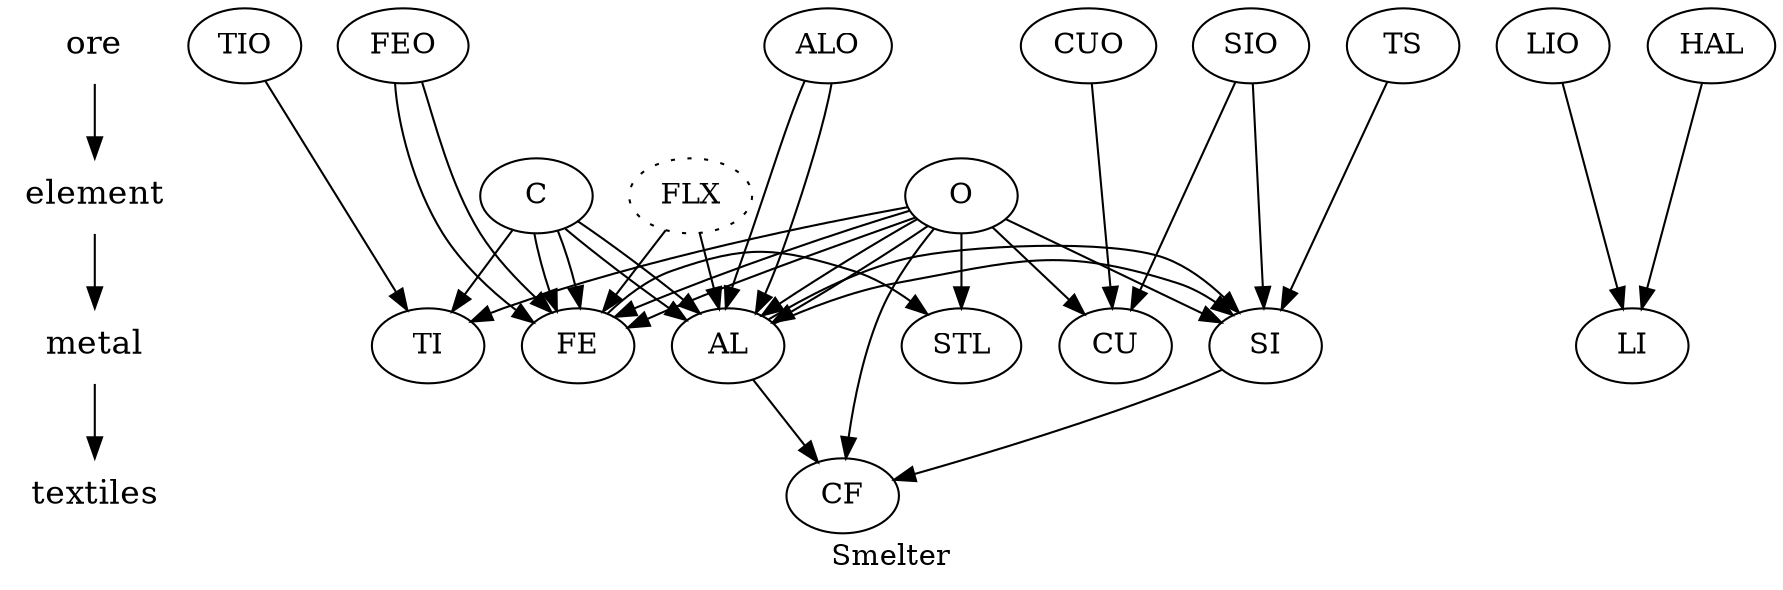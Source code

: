 digraph SME {

    { 
        node [shape=plaintext, fontsize=16];
        ore -> element -> metal -> textiles;
    }

    label = "Smelter";
    node [style=dotted]
    FLX
    node [style=filled,fillcolor=white];

    { rank=same; ore ALO FEO CUO TIO SIO LIO HAL TS};
    { rank=same; element C };
    { rank=same; metal CU TI FE AL CU LI SI STL};
    { rank=same; textiles CF };
    { ALO C O } -> AL
    { ALO O C FLX } -> AL
    { FEO C O } -> FE
    { FEO C O FLX } -> FE
    { CUO O SIO } -> CU
    { TS O AL } -> SI
    { LIO HAL } -> LI
    { FE O } -> STL
    { TIO C O } -> TI
    { SIO AL } -> SI
    { AL SI O } -> CF
}